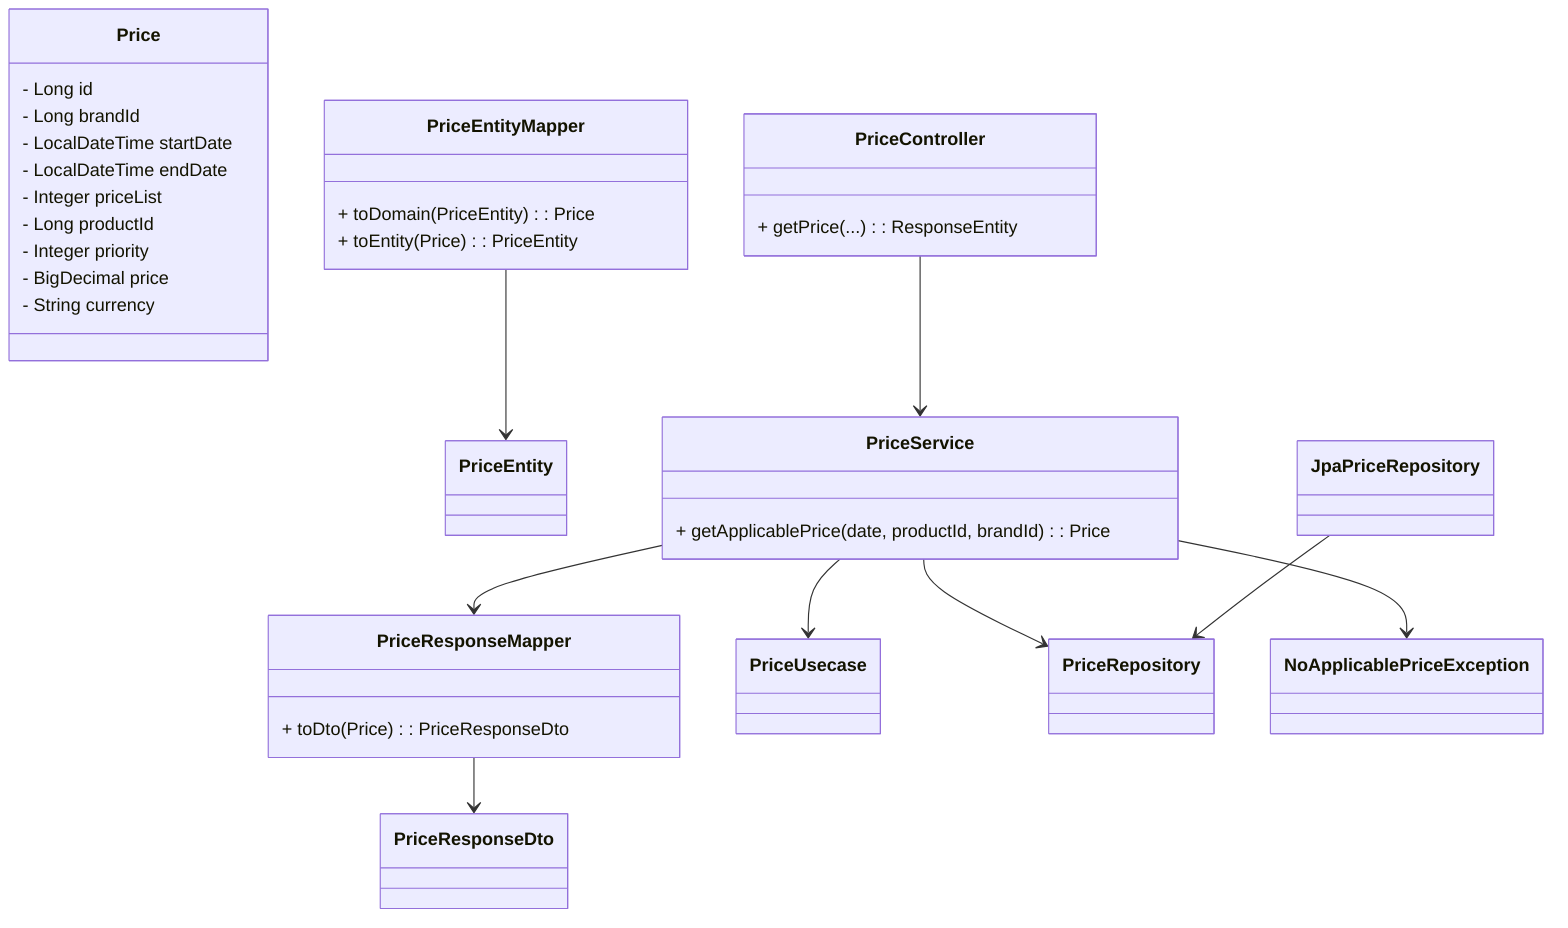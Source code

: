 classDiagram
    class Price {
        - Long id
        - Long brandId
        - LocalDateTime startDate
        - LocalDateTime endDate
        - Integer priceList
        - Long productId
        - Integer priority
        - BigDecimal price
        - String currency
    }

    class PriceResponseDto
    class PriceEntity
    class PriceEntityMapper {
        + toDomain(PriceEntity): Price
        + toEntity(Price): PriceEntity
    }

    class PriceResponseMapper {
        + toDto(Price): PriceResponseDto
    }

    class PriceService {
        + getApplicablePrice(date, productId, brandId): Price
    }

    class PriceUsecase
    class PriceRepository
    class JpaPriceRepository
    class PriceController {
        + getPrice(...): ResponseEntity<PriceResponseDto>
    }

    class NoApplicablePriceException

    PriceService --> PriceUsecase
    PriceService --> PriceRepository
    PriceService --> NoApplicablePriceException
    PriceService --> PriceResponseMapper
    JpaPriceRepository --> PriceRepository
    PriceController --> PriceService
    PriceEntityMapper --> PriceEntity
    PriceResponseMapper --> PriceResponseDto